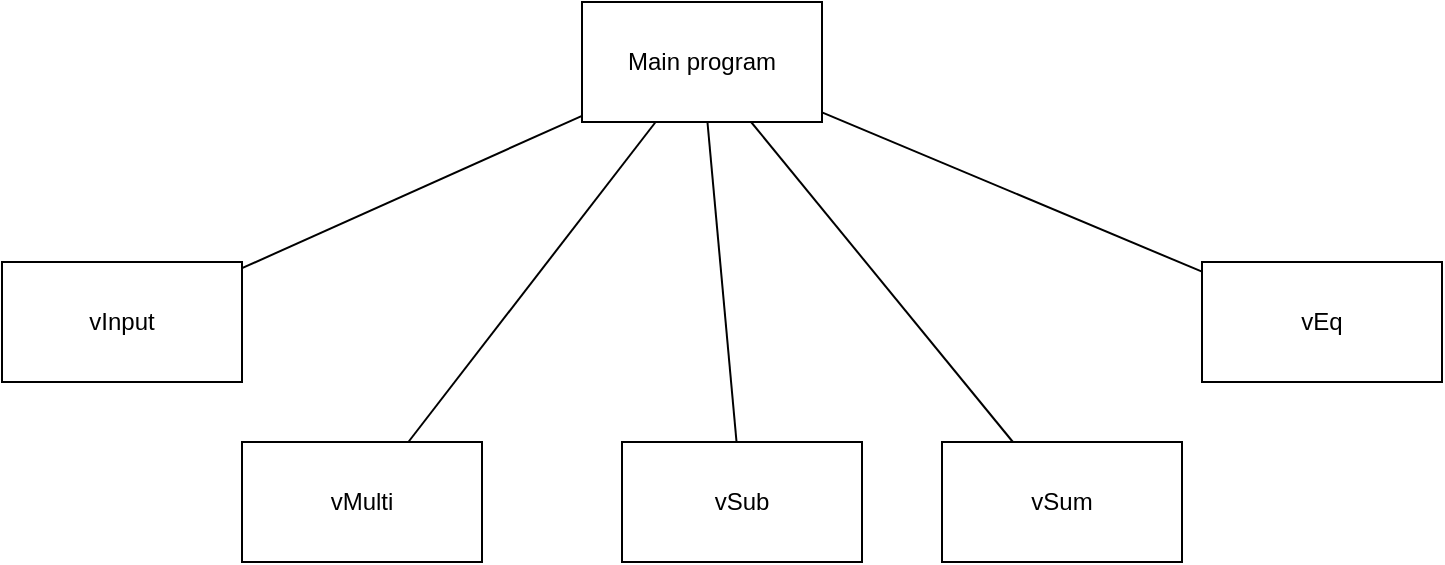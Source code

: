 <mxfile version="12.6.5" type="device"><diagram name="Page-1" id="10a91c8b-09ff-31b1-d368-03940ed4cc9e"><mxGraphModel dx="-14" dy="806" grid="1" gridSize="10" guides="1" tooltips="1" connect="1" arrows="1" fold="1" page="1" pageScale="1" pageWidth="1100" pageHeight="850" background="#ffffff" math="0" shadow="0"><root><mxCell id="0"/><mxCell id="1" parent="0"/><mxCell id="c_Jg_xM6dQTD4JVFEIj5-1" value="Main program" style="rounded=0;whiteSpace=wrap;html=1;" vertex="1" parent="1"><mxGeometry x="1590" y="60" width="120" height="60" as="geometry"/></mxCell><mxCell id="c_Jg_xM6dQTD4JVFEIj5-2" value="vInput" style="rounded=0;whiteSpace=wrap;html=1;" vertex="1" parent="1"><mxGeometry x="1300" y="190" width="120" height="60" as="geometry"/></mxCell><mxCell id="c_Jg_xM6dQTD4JVFEIj5-3" value="vMulti" style="rounded=0;whiteSpace=wrap;html=1;" vertex="1" parent="1"><mxGeometry x="1420" y="280" width="120" height="60" as="geometry"/></mxCell><mxCell id="c_Jg_xM6dQTD4JVFEIj5-4" value="vSum" style="rounded=0;whiteSpace=wrap;html=1;" vertex="1" parent="1"><mxGeometry x="1770" y="280" width="120" height="60" as="geometry"/></mxCell><mxCell id="c_Jg_xM6dQTD4JVFEIj5-5" value="vEq" style="rounded=0;whiteSpace=wrap;html=1;" vertex="1" parent="1"><mxGeometry x="1900" y="190" width="120" height="60" as="geometry"/></mxCell><mxCell id="c_Jg_xM6dQTD4JVFEIj5-6" value="vSub" style="rounded=0;whiteSpace=wrap;html=1;" vertex="1" parent="1"><mxGeometry x="1610" y="280" width="120" height="60" as="geometry"/></mxCell><mxCell id="c_Jg_xM6dQTD4JVFEIj5-7" value="" style="endArrow=none;html=1;" edge="1" parent="1" source="c_Jg_xM6dQTD4JVFEIj5-2" target="c_Jg_xM6dQTD4JVFEIj5-1"><mxGeometry width="50" height="50" relative="1" as="geometry"><mxPoint x="1300" y="410" as="sourcePoint"/><mxPoint x="1350" y="360" as="targetPoint"/></mxGeometry></mxCell><mxCell id="c_Jg_xM6dQTD4JVFEIj5-8" value="" style="endArrow=none;html=1;" edge="1" parent="1" source="c_Jg_xM6dQTD4JVFEIj5-3" target="c_Jg_xM6dQTD4JVFEIj5-1"><mxGeometry width="50" height="50" relative="1" as="geometry"><mxPoint x="1300" y="480" as="sourcePoint"/><mxPoint x="1350" y="430" as="targetPoint"/></mxGeometry></mxCell><mxCell id="c_Jg_xM6dQTD4JVFEIj5-9" value="" style="endArrow=none;html=1;" edge="1" parent="1" source="c_Jg_xM6dQTD4JVFEIj5-6" target="c_Jg_xM6dQTD4JVFEIj5-1"><mxGeometry width="50" height="50" relative="1" as="geometry"><mxPoint x="1300" y="550" as="sourcePoint"/><mxPoint x="1350" y="500" as="targetPoint"/></mxGeometry></mxCell><mxCell id="c_Jg_xM6dQTD4JVFEIj5-10" value="" style="endArrow=none;html=1;" edge="1" parent="1" source="c_Jg_xM6dQTD4JVFEIj5-4" target="c_Jg_xM6dQTD4JVFEIj5-1"><mxGeometry width="50" height="50" relative="1" as="geometry"><mxPoint x="1300" y="620" as="sourcePoint"/><mxPoint x="1350" y="570" as="targetPoint"/></mxGeometry></mxCell><mxCell id="c_Jg_xM6dQTD4JVFEIj5-11" value="" style="endArrow=none;html=1;" edge="1" parent="1" source="c_Jg_xM6dQTD4JVFEIj5-5" target="c_Jg_xM6dQTD4JVFEIj5-1"><mxGeometry width="50" height="50" relative="1" as="geometry"><mxPoint x="1300" y="690" as="sourcePoint"/><mxPoint x="1350" y="640" as="targetPoint"/></mxGeometry></mxCell></root></mxGraphModel></diagram></mxfile>